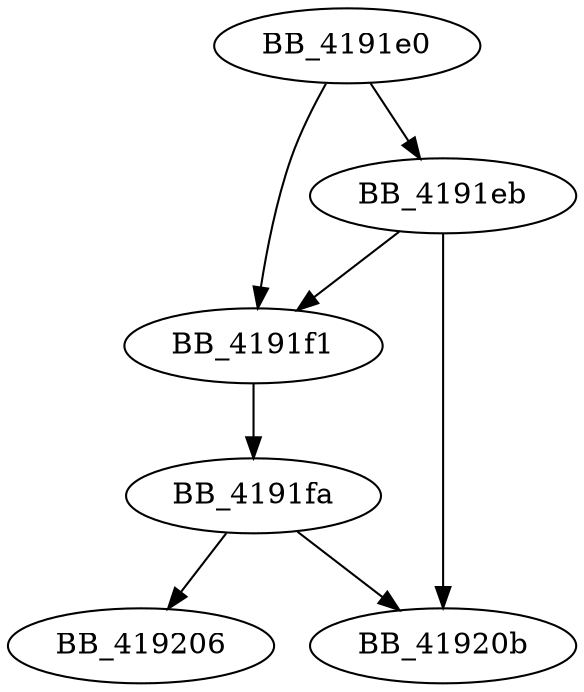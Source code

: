 DiGraph _write_char{
BB_4191e0->BB_4191eb
BB_4191e0->BB_4191f1
BB_4191eb->BB_4191f1
BB_4191eb->BB_41920b
BB_4191f1->BB_4191fa
BB_4191fa->BB_419206
BB_4191fa->BB_41920b
}
